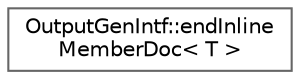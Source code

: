 digraph "Graphical Class Hierarchy"
{
 // INTERACTIVE_SVG=YES
 // LATEX_PDF_SIZE
  bgcolor="transparent";
  edge [fontname=Helvetica,fontsize=10,labelfontname=Helvetica,labelfontsize=10];
  node [fontname=Helvetica,fontsize=10,shape=box,height=0.2,width=0.4];
  rankdir="LR";
  Node0 [label="OutputGenIntf::endInline\lMemberDoc\< T \>",height=0.2,width=0.4,color="grey40", fillcolor="white", style="filled",URL="$df/d39/struct_output_gen_intf_1_1end_inline_member_doc.html",tooltip=" "];
}
